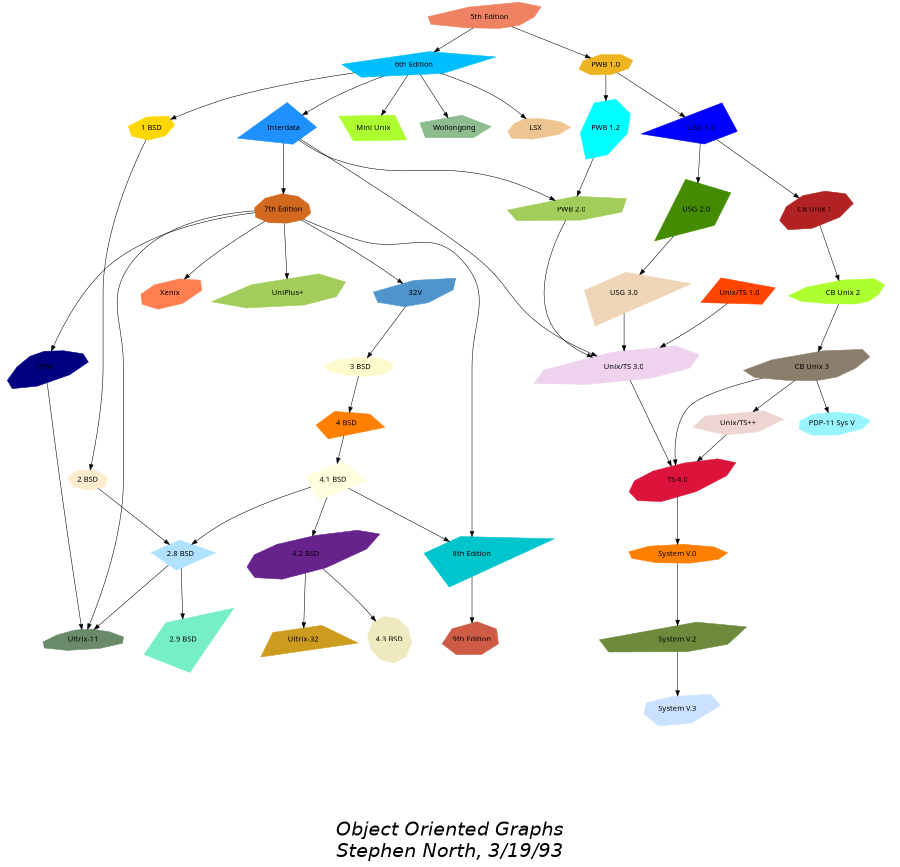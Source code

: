 digraph unix {
	graph [fontname="Helvetica-Oblique", fontsize=36, label="\n\n\n\nObject Oriented Graphs\nStephen North, 3/19/93", size="6,6"];
	node [label="\N", shape=polygon, sides=4, distortion="0.0", orientation="0.0", skew="0.0", color=white, style=filled, fontname="Helvetica-Outline"];
	graph [lp="600,133",
		bb="0,0,1201,1312"];
	"5th Edition" [sides=9, distortion="0.936354", orientation=28, skew="-0.126818", color=salmon2, pos="748,1289", width="2.08", height="0.62"];
	"6th Edition" [sides=5, distortion="0.238792", orientation=11, skew="0.995935", color=deepskyblue, pos="565,1207", width="2.58", height="0.62"];
	"PWB 1.0" [sides=8, distortion="0.019636", orientation=79, skew="-0.440424", color=goldenrod2, pos="863,1207", width="1.25", height="0.51"];
	LSX [sides=9, distortion="-0.698271", orientation=22, skew="-0.195492", color=burlywood2, pos="756,1114", width="1.19", height="0.54"];
	"1 BSD" [sides=7, distortion="0.265084", orientation=26, skew="0.403659", color=gold1, pos="190,1114", width="1.11", height="0.57"];
	"Mini Unix" [distortion="0.039386", orientation=2, skew="-0.461120", color=greenyellow, pos="496,1114", width="1.64", height="0.67"];
	Wollongong [sides=5, distortion="0.228564", orientation=63, skew="-0.062846", color=darkseagreen, pos="634,1114", width="1.69", height="0.62"];
	Interdata [distortion="0.624013", orientation=56, skew="0.101396", color=dodgerblue1, pos="349,1114", width="1.94", height="0.94"];
	"Unix/TS 3.0" [sides=8, distortion="0.731383", orientation=43, skew="-0.824612", color=thistle2, pos="805,791", width="2.64", height="0.75"];
	"PWB 2.0" [sides=6, distortion="0.592100", orientation=34, skew="-0.719269", color=darkolivegreen3, pos="747,1006", width="2.08", height="0.61"];
	"7th Edition" [sides=10, distortion="0.298417", orientation=65, skew="0.310367", color=chocolate, pos="349,1006", width="1.33", height="0.64"];
	"8th Edition" [distortion="-0.997093", orientation=50, skew="-0.061117", color=turquoise3, pos="640,505", width="2.78", height="1.07"];
	"32V" [sides=7, distortion="0.878516", orientation=19, skew="0.592905", color=steelblue3, pos="531,893", width="1.31", height="0.64"];
	V7M [sides=10, distortion="-0.960249", orientation=32, skew="0.460424", color=navy, pos="48,791", width="1.33", height="0.75"];
	"Ultrix-11" [sides=10, distortion="-0.633186", orientation=10, skew="0.333125", color=darkseagreen4, pos="113,391", width="1.53", height="0.53"];
	Xenix [sides=8, distortion="-0.337997", orientation=52, skew="-0.760726", color=coral, pos="242,893", width="1.22", height="0.65"];
	"UniPlus+" [sides=7, distortion="0.788483", orientation=39, skew="-0.526284", color=darkolivegreen3, pos="385,893", width="2.25", height="0.72"];
	"9th Edition" [sides=7, distortion="0.138690", orientation=55, skew="0.554049", color=coral3, pos="667,391", width="1.42", height="0.69"];
	"2 BSD" [sides=7, distortion="-0.010661", orientation=84, skew="0.179249", color=blanchedalmond, pos="105,611", width="1.03", height="0.54"];
	"2.8 BSD" [distortion="-0.239422", orientation=44, skew="0.053841", color=lightskyblue1, pos="258,505", width="1.67", height="0.75"];
	"2.9 BSD" [distortion="-0.843381", orientation=70, skew="-0.601395", color=aquamarine2, pos="258,391", width="2.00", height="1.07"];
	"3 BSD" [sides=10, distortion="0.251820", orientation=18, skew="-0.530618", color=lemonchiffon, pos="500,791", width="1.36", height="0.50"];
	"4 BSD" [sides=5, distortion="-0.772300", orientation=24, skew="-0.028475", color=darkorange1, pos="462,703", width="1.50", height="0.68"];
	"4.1 BSD" [distortion="-0.226170", orientation=38, skew="0.504053", color=lightyellow1, pos="452,611", width="1.61", height="0.85"];
	"4.2 BSD" [sides=10, distortion="-0.807349", orientation=50, skew="-0.908842", color=darkorchid4, pos="447,505", width="2.08", height="0.81"];
	"4.3 BSD" [sides=10, distortion="-0.030619", orientation=76, skew="0.985021", color=lemonchiffon2, pos="557,391", width="1.14", height="0.78"];
	"Ultrix-32" [distortion="-0.644209", orientation=21, skew="0.307836", color=goldenrod3, pos="423,391", width="2.08", height="0.78"];
	"PWB 1.2" [sides=7, distortion="0.640971", orientation=84, skew="-0.768455", color=cyan, pos="863,1114", width="1.28", height="0.92"];
	"USG 1.0" [distortion="0.758942", orientation=42, skew="0.039886", color=blue, pos="1006,1114", width="2.19", height="0.93"];
	"CB Unix 1" [sides=9, distortion="-0.348692", orientation=42, skew="0.767058", color=firebrick, pos="1092,1006", width="1.61", height="0.72"];
	"USG 2.0" [distortion="0.748625", orientation=74, skew="-0.647656", color=chartreuse4, pos="911,1006", width="1.83", height="1.04"];
	"CB Unix 2" [sides=10, distortion="0.851818", orientation=32, skew="-0.020120", color=greenyellow, pos="1132,893", width="1.92", height="0.61"];
	"CB Unix 3" [sides=10, distortion="0.992237", orientation=29, skew="0.256102", color=bisque4, pos="1047,791", width="2.14", height="0.68"];
	"Unix/TS++" [sides=6, distortion="0.545461", orientation=16, skew="0.313589", color=mistyrose2, pos="946,703", width="1.86", height="0.60"];
	"PDP-11 Sys V" [sides=9, distortion="-0.267769", orientation=40, skew="0.271226", color=cadetblue1, pos="1096,703", width="1.81", height="0.56"];
	"USG 3.0" [distortion="-0.848455", orientation=44, skew="0.267152", color=bisque2, pos="805,893", width="2.33", height="1.07"];
	"Unix/TS 1.0" [distortion="0.305594", orientation=75, skew="0.070516", color=orangered, pos="976,893", width="1.92", height="0.72"];
	"TS 4.0" [sides=10, distortion="-0.641701", orientation=50, skew="-0.952502", color=crimson, pos="851,611", width="1.72", height="0.75"];
	"System V.0" [sides=9, distortion="0.021556", orientation=26, skew="-0.729938", color=darkorange1, pos="851,505", width="1.92", height="0.50"];
	"System V.2" [sides=6, distortion="0.985153", orientation=33, skew="-0.399752", color=darkolivegreen4, pos="851,391", width="2.50", height="0.69"];
	"System V.3" [sides=7, distortion="-0.687574", orientation=58, skew="-0.180116", color=lightsteelblue1, pos="851,291", width="1.81", height="0.68"];
	"5th Edition" -> "6th Edition" [pos="e,608,1226 714,1274 687,1262 649,1245 617,1230"];
	"5th Edition" -> "PWB 1.0" [pos="e,843,1221 769,1274 788,1261 814,1242 835,1227"];
	"6th Edition" -> LSX [pos="e,737,1127 601,1193 630,1182 670,1166 704,1148 713,1143 721,1138 729,1133"];
	"6th Edition" -> "1 BSD" [pos="e,223,1129 493,1197 433,1187 345,1171 270,1148 257,1144 244,1139 232,1133"];
	"6th Edition" -> "Mini Unix" [pos="e,513,1138 551,1189 542,1176 530,1160 519,1146"];
	"6th Edition" -> Wollongong [pos="e,621,1132 577,1190 587,1177 602,1156 615,1140"];
	"6th Edition" -> Interdata [pos="e,382,1128 517,1186 479,1170 427,1148 391,1132"];
	Interdata -> "Unix/TS 3.0" [pos="e,754,798 374,1099 423,1070 535,1001 620,932 659,900 665,888 700,854 722,832 727,816 745,803"];
	Interdata -> "PWB 2.0" [pos="e,721,1019 376,1100 391,1093 410,1085 428,1080 528,1051 559,1072 658,1044 676,1039 696,1031 712,1023"];
	Interdata -> "7th Edition" [pos="e,349,1029 349,1094 349,1079 349,1057 349,1039"];
	"7th Edition" -> "8th Edition" [pos="e,634,525 390,998 417,988 426,978 457,968 514,948 548,977 587,932 629,884 606,854 606,791 606,791 606,791 606,703 606,643 621,57\
4 631,535"];
	"7th Edition" -> "32V" [pos="e,513,906 377,990 403,976 442,953 475,932 485,926 495,919 505,912"];
	"7th Edition" -> V7M [pos="e,59,811 303,996 261,985 201,965 156,932 116,901 83,852 64,820"];
	"7th Edition" -> "Ultrix-11" [pos="e,121,409 307,993 267,979 206,955 189,932 153,880 170,854 170,791 170,791 170,791 170,611 170,539 142,459 125,418"];
	"7th Edition" -> Xenix [pos="e,262,914 331,987 314,968 288,941 269,921"];
	"7th Edition" -> "UniPlus+" [pos="e,379,911 355,986 361,968 370,941 376,921"];
	V7M -> "Ultrix-11" [pos="e,107,408 48,770 47,732 48,649 59,580 69,521 91,454 103,418"];
	"8th Edition" -> "9th Edition" [pos="e,662,413 646,481 650,464 655,442 660,423"];
	"1 BSD" -> "2 BSD" [pos="e,109,629 181,1094 163,1056 128,970 128,893 128,893 128,893 128,791 128,737 117,674 111,639"];
	"2 BSD" -> "2.8 BSD" [pos="e,236,520 126,596 152,578 198,546 228,526"];
	"2.8 BSD" -> "Ultrix-11" [pos="e,134,407 236,488 211,468 170,436 142,414"];
	"2.8 BSD" -> "2.9 BSD" [pos="e,258,415 258,481 258,465 258,443 258,425"];
	"32V" -> "3 BSD" [pos="e,505,809 525,873 520,858 514,836 508,819"];
	"3 BSD" -> "4 BSD" [pos="e,469,720 493,775 487,762 479,744 473,729"];
	"4 BSD" -> "4.1 BSD" [pos="e,454,634 460,684 458,672 457,657 455,644"];
	"4.1 BSD" -> "4.2 BSD" [pos="e,448,524 451,589 450,573 449,551 449,534"];
	"4.1 BSD" -> "2.8 BSD" [pos="e,283,519 418,593 383,574 328,543 292,524"];
	"4.1 BSD" -> "8th Edition" [pos="e,614,520 476,598 508,580 567,547 605,525"];
	"4.2 BSD" -> "4.3 BSD" [pos="e,534,414 464,488 480,470 507,443 527,421"];
	"4.2 BSD" -> "Ultrix-32" [pos="e,427,410 442,481 439,463 433,439 429,420"];
	"PWB 1.0" -> "PWB 1.2" [pos="e,863,1143 863,1189 863,1179 863,1166 863,1153"];
	"PWB 1.0" -> "USG 1.0" [pos="e,984,1129 884,1193 907,1178 947,1152 975,1134"];
	"PWB 1.2" -> "PWB 2.0" [pos="e,770,1027 827,1081 811,1066 792,1048 777,1034"];
	"USG 1.0" -> "CB Unix 1" [pos="e,1077,1025 1020,1096 1034,1079 1055,1053 1071,1033"];
	"USG 1.0" -> "USG 2.0" [pos="e,935,1033 990,1096 977,1081 958,1059 942,1041"];
	"CB Unix 1" -> "CB Unix 2" [pos="e,1125,912 1099,986 1106,968 1115,942 1122,922"];
	"CB Unix 2" -> "CB Unix 3" [pos="e,1066,814 1118,877 1106,862 1087,840 1072,822"];
	"CB Unix 3" -> "Unix/TS++" [pos="e,969,723 1026,773 1012,760 993,744 977,730"];
	"CB Unix 3" -> "PDP-11 Sys V" [pos="e,1086,721 1057,773 1064,761 1073,744 1081,730"];
	"USG 2.0" -> "USG 3.0" [pos="e,825,915 883,976 867,960 847,939 832,923"];
	"USG 3.0" -> "Unix/TS 3.0" [pos="e,805,812 805,869 805,855 805,837 805,822"];
	"PWB 2.0" -> "Unix/TS 3.0" [pos="e,772,804 735,988 718,958 689,898 712,854 723,833 744,819 763,809"];
	"Unix/TS 1.0" -> "Unix/TS 3.0" [pos="e,848,817 947,876 923,862 887,840 857,822"];
	"Unix/TS 3.0" -> "TS 4.0" [pos="e,847,629 809,774 817,743 834,676 844,639"];
	"Unix/TS++" -> "TS 4.0" [pos="e,876,635 926,683 913,671 897,656 883,642"];
	"CB Unix 3" -> "TS 4.0" [pos="e,849,629 980,779 936,772 906,771 870,728 850,703 847,665 848,639"];
	"TS 4.0" -> "System V.0" [pos="e,851,523 851,590 851,573 851,551 851,533"];
	"System V.0" -> "System V.2" [pos="e,851,411 851,488 851,470 851,443 851,421"];
	"System V.2" -> "System V.3" [pos="e,851,309 851,373 851,358 851,336 851,319"];
}
